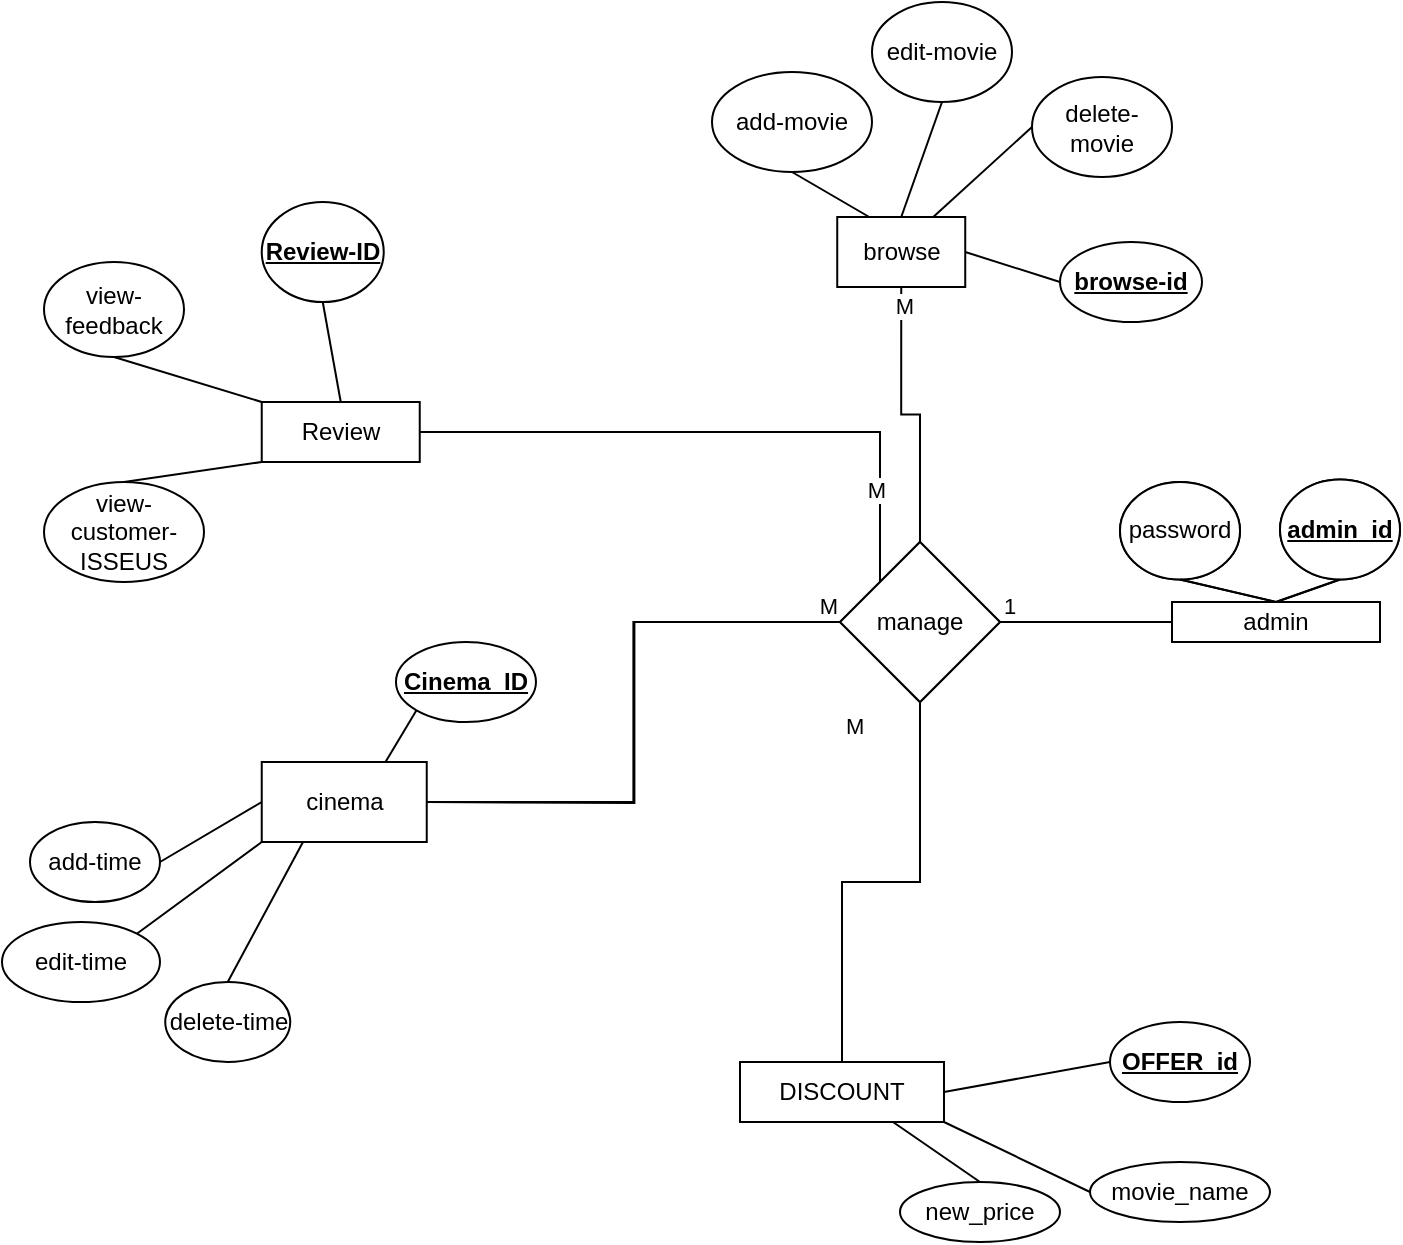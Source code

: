 <mxfile version="20.8.10" type="device"><diagram name="Page-1" id="QX6Opez2TbtN_N-JV9cT"><mxGraphModel dx="1229" dy="637" grid="1" gridSize="10" guides="1" tooltips="1" connect="1" arrows="1" fold="1" page="1" pageScale="1" pageWidth="850" pageHeight="1100" math="0" shadow="0"><root><mxCell id="0"/><mxCell id="1" parent="0"/><mxCell id="FtsnMASE6-oWED1X5m2I-10" value="cinema" style="rounded=0;whiteSpace=wrap;html=1;" vertex="1" parent="1"><mxGeometry x="179.87" y="460" width="82.5" height="40" as="geometry"/></mxCell><mxCell id="FtsnMASE6-oWED1X5m2I-11" value="delete-time" style="ellipse;whiteSpace=wrap;html=1;" vertex="1" parent="1"><mxGeometry x="131.62" y="570" width="62.5" height="40" as="geometry"/></mxCell><mxCell id="FtsnMASE6-oWED1X5m2I-12" value="&lt;u&gt;&lt;b&gt;Cinema_ID&lt;/b&gt;&lt;/u&gt;" style="ellipse;whiteSpace=wrap;html=1;" vertex="1" parent="1"><mxGeometry x="246.99" y="400" width="70" height="40" as="geometry"/></mxCell><mxCell id="FtsnMASE6-oWED1X5m2I-13" value="" style="endArrow=none;html=1;rounded=0;entryX=0;entryY=1;entryDx=0;entryDy=0;exitX=0.75;exitY=0;exitDx=0;exitDy=0;" edge="1" parent="1" source="FtsnMASE6-oWED1X5m2I-10" target="FtsnMASE6-oWED1X5m2I-12"><mxGeometry width="50" height="50" relative="1" as="geometry"><mxPoint x="203.25" y="490" as="sourcePoint"/><mxPoint x="289.66" y="415.84" as="targetPoint"/></mxGeometry></mxCell><mxCell id="FtsnMASE6-oWED1X5m2I-14" value="add-time" style="ellipse;whiteSpace=wrap;html=1;" vertex="1" parent="1"><mxGeometry x="64" y="490" width="65" height="40" as="geometry"/></mxCell><mxCell id="FtsnMASE6-oWED1X5m2I-16" value="" style="endArrow=none;html=1;rounded=0;entryX=0.5;entryY=0;entryDx=0;entryDy=0;exitX=0.25;exitY=1;exitDx=0;exitDy=0;" edge="1" parent="1" source="FtsnMASE6-oWED1X5m2I-10" target="FtsnMASE6-oWED1X5m2I-11"><mxGeometry width="50" height="50" relative="1" as="geometry"><mxPoint x="183.25" y="540" as="sourcePoint"/><mxPoint x="233.25" y="490" as="targetPoint"/></mxGeometry></mxCell><mxCell id="FtsnMASE6-oWED1X5m2I-20" value="" style="endArrow=none;html=1;rounded=0;entryX=0;entryY=0.5;entryDx=0;entryDy=0;exitX=1;exitY=0.5;exitDx=0;exitDy=0;" edge="1" parent="1" source="FtsnMASE6-oWED1X5m2I-14" target="FtsnMASE6-oWED1X5m2I-10"><mxGeometry width="50" height="50" relative="1" as="geometry"><mxPoint x="162" y="430" as="sourcePoint"/><mxPoint x="187" y="470" as="targetPoint"/></mxGeometry></mxCell><mxCell id="FtsnMASE6-oWED1X5m2I-35" value="browse" style="rounded=0;whiteSpace=wrap;html=1;" vertex="1" parent="1"><mxGeometry x="467.62" y="187.5" width="64" height="35" as="geometry"/></mxCell><mxCell id="FtsnMASE6-oWED1X5m2I-36" value="edit-time" style="ellipse;whiteSpace=wrap;html=1;" vertex="1" parent="1"><mxGeometry x="50" y="540" width="79" height="40" as="geometry"/></mxCell><mxCell id="FtsnMASE6-oWED1X5m2I-37" value="" style="endArrow=none;html=1;rounded=0;entryX=1;entryY=0;entryDx=0;entryDy=0;exitX=0;exitY=1;exitDx=0;exitDy=0;" edge="1" parent="1" source="FtsnMASE6-oWED1X5m2I-10" target="FtsnMASE6-oWED1X5m2I-36"><mxGeometry width="50" height="50" relative="1" as="geometry"><mxPoint x="273.24" y="490" as="sourcePoint"/><mxPoint x="286.62" y="520" as="targetPoint"/></mxGeometry></mxCell><mxCell id="FtsnMASE6-oWED1X5m2I-39" value="edit-movie" style="ellipse;whiteSpace=wrap;html=1;" vertex="1" parent="1"><mxGeometry x="485" y="80" width="70" height="50" as="geometry"/></mxCell><mxCell id="FtsnMASE6-oWED1X5m2I-40" value="" style="endArrow=none;html=1;rounded=0;entryX=0.5;entryY=1;entryDx=0;entryDy=0;exitX=0.5;exitY=0;exitDx=0;exitDy=0;" edge="1" parent="1" source="FtsnMASE6-oWED1X5m2I-35" target="FtsnMASE6-oWED1X5m2I-39"><mxGeometry width="50" height="50" relative="1" as="geometry"><mxPoint x="485" y="290" as="sourcePoint"/><mxPoint x="535" y="240" as="targetPoint"/></mxGeometry></mxCell><mxCell id="FtsnMASE6-oWED1X5m2I-41" value="delete-movie" style="ellipse;whiteSpace=wrap;html=1;" vertex="1" parent="1"><mxGeometry x="565" y="117.5" width="70" height="50" as="geometry"/></mxCell><mxCell id="FtsnMASE6-oWED1X5m2I-42" value="add-movie" style="ellipse;whiteSpace=wrap;html=1;" vertex="1" parent="1"><mxGeometry x="405" y="115" width="80" height="50" as="geometry"/></mxCell><mxCell id="FtsnMASE6-oWED1X5m2I-43" value="" style="endArrow=none;html=1;rounded=0;entryX=0;entryY=0.5;entryDx=0;entryDy=0;exitX=0.75;exitY=0;exitDx=0;exitDy=0;" edge="1" parent="1" source="FtsnMASE6-oWED1X5m2I-35" target="FtsnMASE6-oWED1X5m2I-41"><mxGeometry width="50" height="50" relative="1" as="geometry"><mxPoint x="541.62" y="232.5" as="sourcePoint"/><mxPoint x="565.35" y="252.252" as="targetPoint"/></mxGeometry></mxCell><mxCell id="FtsnMASE6-oWED1X5m2I-44" value="" style="endArrow=none;html=1;rounded=0;entryX=0.5;entryY=1;entryDx=0;entryDy=0;exitX=0.25;exitY=0;exitDx=0;exitDy=0;" edge="1" parent="1" source="FtsnMASE6-oWED1X5m2I-35" target="FtsnMASE6-oWED1X5m2I-42"><mxGeometry width="50" height="50" relative="1" as="geometry"><mxPoint x="551.62" y="242.5" as="sourcePoint"/><mxPoint x="575.35" y="262.252" as="targetPoint"/></mxGeometry></mxCell><mxCell id="FtsnMASE6-oWED1X5m2I-60" value="admin" style="rounded=0;whiteSpace=wrap;html=1;" vertex="1" parent="1"><mxGeometry x="635" y="380" width="104" height="20" as="geometry"/></mxCell><mxCell id="FtsnMASE6-oWED1X5m2I-61" value="password" style="ellipse;whiteSpace=wrap;html=1;" vertex="1" parent="1"><mxGeometry x="609" y="320" width="60" height="48.75" as="geometry"/></mxCell><mxCell id="FtsnMASE6-oWED1X5m2I-62" value="&lt;u&gt;admin_id&lt;/u&gt;" style="ellipse;whiteSpace=wrap;html=1;" vertex="1" parent="1"><mxGeometry x="689" y="318.75" width="60" height="50" as="geometry"/></mxCell><mxCell id="FtsnMASE6-oWED1X5m2I-63" value="" style="endArrow=none;html=1;rounded=0;entryX=0.5;entryY=1;entryDx=0;entryDy=0;exitX=0.5;exitY=0;exitDx=0;exitDy=0;" edge="1" parent="1" source="FtsnMASE6-oWED1X5m2I-60" target="FtsnMASE6-oWED1X5m2I-61"><mxGeometry width="50" height="50" relative="1" as="geometry"><mxPoint x="449" y="380" as="sourcePoint"/><mxPoint x="499" y="330" as="targetPoint"/></mxGeometry></mxCell><mxCell id="FtsnMASE6-oWED1X5m2I-64" value="" style="endArrow=none;html=1;rounded=0;entryX=0.5;entryY=1;entryDx=0;entryDy=0;exitX=0.5;exitY=0;exitDx=0;exitDy=0;" edge="1" parent="1" source="FtsnMASE6-oWED1X5m2I-60" target="FtsnMASE6-oWED1X5m2I-62"><mxGeometry width="50" height="50" relative="1" as="geometry"><mxPoint x="561" y="280" as="sourcePoint"/><mxPoint x="519" y="250" as="targetPoint"/></mxGeometry></mxCell><mxCell id="FtsnMASE6-oWED1X5m2I-65" style="edgeStyle=orthogonalEdgeStyle;rounded=0;orthogonalLoop=1;jettySize=auto;html=1;exitX=0.5;exitY=1;exitDx=0;exitDy=0;" edge="1" parent="1" source="FtsnMASE6-oWED1X5m2I-60" target="FtsnMASE6-oWED1X5m2I-60"><mxGeometry relative="1" as="geometry"/></mxCell><mxCell id="FtsnMASE6-oWED1X5m2I-66" value="manage" style="rhombus;whiteSpace=wrap;html=1;" vertex="1" parent="1"><mxGeometry x="469" y="350" width="80" height="80" as="geometry"/></mxCell><mxCell id="FtsnMASE6-oWED1X5m2I-67" value="" style="endArrow=none;html=1;edgeStyle=orthogonalEdgeStyle;rounded=0;entryX=0;entryY=0.5;entryDx=0;entryDy=0;exitX=1;exitY=0.5;exitDx=0;exitDy=0;" edge="1" parent="1" source="FtsnMASE6-oWED1X5m2I-66" target="FtsnMASE6-oWED1X5m2I-60"><mxGeometry relative="1" as="geometry"><mxPoint x="499" y="380" as="sourcePoint"/><mxPoint x="659" y="380" as="targetPoint"/></mxGeometry></mxCell><mxCell id="FtsnMASE6-oWED1X5m2I-68" value="1" style="edgeLabel;resizable=0;html=1;align=left;verticalAlign=bottom;" connectable="0" vertex="1" parent="FtsnMASE6-oWED1X5m2I-67"><mxGeometry x="-1" relative="1" as="geometry"/></mxCell><mxCell id="FtsnMASE6-oWED1X5m2I-69" value="" style="endArrow=none;html=1;edgeStyle=orthogonalEdgeStyle;rounded=0;entryX=0;entryY=0.5;entryDx=0;entryDy=0;exitX=1;exitY=0.5;exitDx=0;exitDy=0;" edge="1" parent="1" source="FtsnMASE6-oWED1X5m2I-10" target="FtsnMASE6-oWED1X5m2I-66"><mxGeometry relative="1" as="geometry"><mxPoint x="319" y="480" as="sourcePoint"/><mxPoint x="479" y="480" as="targetPoint"/></mxGeometry></mxCell><mxCell id="FtsnMASE6-oWED1X5m2I-70" value="1" style="edgeLabel;resizable=0;html=1;align=right;verticalAlign=bottom;" connectable="0" vertex="1" parent="FtsnMASE6-oWED1X5m2I-69"><mxGeometry x="1" relative="1" as="geometry"/></mxCell><mxCell id="FtsnMASE6-oWED1X5m2I-76" value="admin" style="rounded=0;whiteSpace=wrap;html=1;" vertex="1" parent="1"><mxGeometry x="635" y="380" width="104" height="20" as="geometry"/></mxCell><mxCell id="FtsnMASE6-oWED1X5m2I-77" value="password" style="ellipse;whiteSpace=wrap;html=1;" vertex="1" parent="1"><mxGeometry x="609" y="320" width="60" height="48.75" as="geometry"/></mxCell><mxCell id="FtsnMASE6-oWED1X5m2I-78" value="&lt;u&gt;&lt;b&gt;admin_id&lt;/b&gt;&lt;/u&gt;" style="ellipse;whiteSpace=wrap;html=1;" vertex="1" parent="1"><mxGeometry x="689" y="318.75" width="60" height="50" as="geometry"/></mxCell><mxCell id="FtsnMASE6-oWED1X5m2I-79" value="" style="endArrow=none;html=1;rounded=0;entryX=0.5;entryY=1;entryDx=0;entryDy=0;exitX=0.5;exitY=0;exitDx=0;exitDy=0;" edge="1" parent="1" source="FtsnMASE6-oWED1X5m2I-76" target="FtsnMASE6-oWED1X5m2I-77"><mxGeometry width="50" height="50" relative="1" as="geometry"><mxPoint x="449" y="380" as="sourcePoint"/><mxPoint x="499" y="330" as="targetPoint"/></mxGeometry></mxCell><mxCell id="FtsnMASE6-oWED1X5m2I-80" value="" style="endArrow=none;html=1;rounded=0;entryX=0.5;entryY=1;entryDx=0;entryDy=0;exitX=0.5;exitY=0;exitDx=0;exitDy=0;" edge="1" parent="1" source="FtsnMASE6-oWED1X5m2I-76" target="FtsnMASE6-oWED1X5m2I-78"><mxGeometry width="50" height="50" relative="1" as="geometry"><mxPoint x="561" y="280" as="sourcePoint"/><mxPoint x="519" y="250" as="targetPoint"/></mxGeometry></mxCell><mxCell id="FtsnMASE6-oWED1X5m2I-81" style="edgeStyle=orthogonalEdgeStyle;rounded=0;orthogonalLoop=1;jettySize=auto;html=1;exitX=0.5;exitY=1;exitDx=0;exitDy=0;" edge="1" parent="1" source="FtsnMASE6-oWED1X5m2I-76" target="FtsnMASE6-oWED1X5m2I-76"><mxGeometry relative="1" as="geometry"/></mxCell><mxCell id="FtsnMASE6-oWED1X5m2I-82" value="manage" style="rhombus;whiteSpace=wrap;html=1;" vertex="1" parent="1"><mxGeometry x="469" y="350" width="80" height="80" as="geometry"/></mxCell><mxCell id="FtsnMASE6-oWED1X5m2I-83" value="" style="endArrow=none;html=1;edgeStyle=orthogonalEdgeStyle;rounded=0;entryX=0;entryY=0.5;entryDx=0;entryDy=0;exitX=1;exitY=0.5;exitDx=0;exitDy=0;" edge="1" parent="1" source="FtsnMASE6-oWED1X5m2I-82" target="FtsnMASE6-oWED1X5m2I-76"><mxGeometry relative="1" as="geometry"><mxPoint x="499" y="380" as="sourcePoint"/><mxPoint x="659" y="380" as="targetPoint"/></mxGeometry></mxCell><mxCell id="FtsnMASE6-oWED1X5m2I-84" value="1" style="edgeLabel;resizable=0;html=1;align=left;verticalAlign=bottom;" connectable="0" vertex="1" parent="FtsnMASE6-oWED1X5m2I-83"><mxGeometry x="-1" relative="1" as="geometry"/></mxCell><mxCell id="FtsnMASE6-oWED1X5m2I-85" value="" style="endArrow=none;html=1;edgeStyle=orthogonalEdgeStyle;rounded=0;entryX=0;entryY=0.5;entryDx=0;entryDy=0;exitX=1;exitY=0.5;exitDx=0;exitDy=0;" edge="1" parent="1" target="FtsnMASE6-oWED1X5m2I-82"><mxGeometry relative="1" as="geometry"><mxPoint x="262.37" y="480" as="sourcePoint"/><mxPoint x="479" y="480" as="targetPoint"/></mxGeometry></mxCell><mxCell id="FtsnMASE6-oWED1X5m2I-86" value="M" style="edgeLabel;resizable=0;html=1;align=right;verticalAlign=bottom;" connectable="0" vertex="1" parent="FtsnMASE6-oWED1X5m2I-85"><mxGeometry x="1" relative="1" as="geometry"/></mxCell><mxCell id="FtsnMASE6-oWED1X5m2I-87" value="" style="endArrow=none;html=1;edgeStyle=orthogonalEdgeStyle;rounded=0;entryX=0.5;entryY=0;entryDx=0;entryDy=0;exitX=0.5;exitY=1;exitDx=0;exitDy=0;" edge="1" parent="1" source="FtsnMASE6-oWED1X5m2I-35" target="FtsnMASE6-oWED1X5m2I-82"><mxGeometry relative="1" as="geometry"><mxPoint x="501" y="180" as="sourcePoint"/><mxPoint x="549" y="130" as="targetPoint"/></mxGeometry></mxCell><mxCell id="FtsnMASE6-oWED1X5m2I-148" value="M" style="edgeLabel;html=1;align=center;verticalAlign=middle;resizable=0;points=[];" vertex="1" connectable="0" parent="FtsnMASE6-oWED1X5m2I-87"><mxGeometry x="-0.867" y="1" relative="1" as="geometry"><mxPoint as="offset"/></mxGeometry></mxCell><mxCell id="FtsnMASE6-oWED1X5m2I-89" value="DISCOUNT" style="rounded=0;whiteSpace=wrap;html=1;" vertex="1" parent="1"><mxGeometry x="419" y="610" width="102" height="30" as="geometry"/></mxCell><mxCell id="FtsnMASE6-oWED1X5m2I-90" value="" style="endArrow=none;html=1;edgeStyle=orthogonalEdgeStyle;rounded=0;entryX=0.5;entryY=1;entryDx=0;entryDy=0;exitX=0.5;exitY=0;exitDx=0;exitDy=0;" edge="1" parent="1" source="FtsnMASE6-oWED1X5m2I-89" target="FtsnMASE6-oWED1X5m2I-82"><mxGeometry relative="1" as="geometry"><mxPoint x="419" y="520" as="sourcePoint"/><mxPoint x="579" y="520" as="targetPoint"/></mxGeometry></mxCell><mxCell id="FtsnMASE6-oWED1X5m2I-91" value="M" style="edgeLabel;resizable=0;html=1;align=left;verticalAlign=bottom;" connectable="0" vertex="1" parent="FtsnMASE6-oWED1X5m2I-90"><mxGeometry x="-1" relative="1" as="geometry"><mxPoint y="-160" as="offset"/></mxGeometry></mxCell><mxCell id="FtsnMASE6-oWED1X5m2I-92" value="movie_name" style="ellipse;whiteSpace=wrap;html=1;" vertex="1" parent="1"><mxGeometry x="594" y="660" width="90" height="30" as="geometry"/></mxCell><mxCell id="FtsnMASE6-oWED1X5m2I-93" value="&lt;u&gt;&lt;b&gt;OFFER_id&lt;/b&gt;&lt;/u&gt;" style="ellipse;whiteSpace=wrap;html=1;" vertex="1" parent="1"><mxGeometry x="604" y="590" width="70" height="40" as="geometry"/></mxCell><mxCell id="FtsnMASE6-oWED1X5m2I-94" value="new_price" style="ellipse;whiteSpace=wrap;html=1;" vertex="1" parent="1"><mxGeometry x="499" y="670" width="80" height="30" as="geometry"/></mxCell><mxCell id="FtsnMASE6-oWED1X5m2I-95" value="" style="endArrow=none;html=1;rounded=0;exitX=1;exitY=0.5;exitDx=0;exitDy=0;entryX=0;entryY=0.5;entryDx=0;entryDy=0;" edge="1" parent="1" source="FtsnMASE6-oWED1X5m2I-89" target="FtsnMASE6-oWED1X5m2I-93"><mxGeometry width="50" height="50" relative="1" as="geometry"><mxPoint x="599" y="590" as="sourcePoint"/><mxPoint x="649" y="540" as="targetPoint"/></mxGeometry></mxCell><mxCell id="FtsnMASE6-oWED1X5m2I-96" value="" style="endArrow=none;html=1;rounded=0;entryX=0.75;entryY=1;entryDx=0;entryDy=0;exitX=0.5;exitY=0;exitDx=0;exitDy=0;" edge="1" parent="1" source="FtsnMASE6-oWED1X5m2I-94" target="FtsnMASE6-oWED1X5m2I-89"><mxGeometry width="50" height="50" relative="1" as="geometry"><mxPoint x="439" y="740" as="sourcePoint"/><mxPoint x="489" y="690" as="targetPoint"/></mxGeometry></mxCell><mxCell id="FtsnMASE6-oWED1X5m2I-97" value="" style="endArrow=none;html=1;rounded=0;entryX=1;entryY=1;entryDx=0;entryDy=0;exitX=0;exitY=0.5;exitDx=0;exitDy=0;" edge="1" parent="1" source="FtsnMASE6-oWED1X5m2I-92" target="FtsnMASE6-oWED1X5m2I-89"><mxGeometry width="50" height="50" relative="1" as="geometry"><mxPoint x="629" y="770" as="sourcePoint"/><mxPoint x="679" y="720" as="targetPoint"/></mxGeometry></mxCell><mxCell id="FtsnMASE6-oWED1X5m2I-138" value="" style="endArrow=none;html=1;edgeStyle=orthogonalEdgeStyle;rounded=0;entryX=0;entryY=0;entryDx=0;entryDy=0;exitX=1;exitY=0.5;exitDx=0;exitDy=0;" edge="1" parent="1" source="FtsnMASE6-oWED1X5m2I-141" target="FtsnMASE6-oWED1X5m2I-82"><mxGeometry relative="1" as="geometry"><mxPoint x="271" y="290" as="sourcePoint"/><mxPoint x="431" y="290" as="targetPoint"/></mxGeometry></mxCell><mxCell id="FtsnMASE6-oWED1X5m2I-149" value="M" style="edgeLabel;html=1;align=center;verticalAlign=middle;resizable=0;points=[];" vertex="1" connectable="0" parent="FtsnMASE6-oWED1X5m2I-138"><mxGeometry x="0.698" y="-2" relative="1" as="geometry"><mxPoint as="offset"/></mxGeometry></mxCell><mxCell id="FtsnMASE6-oWED1X5m2I-141" value="Review" style="rounded=0;whiteSpace=wrap;html=1;" vertex="1" parent="1"><mxGeometry x="179.87" y="280" width="79" height="30" as="geometry"/></mxCell><mxCell id="FtsnMASE6-oWED1X5m2I-142" value="view-feedback" style="ellipse;whiteSpace=wrap;html=1;" vertex="1" parent="1"><mxGeometry x="71" y="210" width="70" height="47.5" as="geometry"/></mxCell><mxCell id="FtsnMASE6-oWED1X5m2I-143" value="view-customer-ISSEUS" style="ellipse;whiteSpace=wrap;html=1;" vertex="1" parent="1"><mxGeometry x="71" y="320" width="80" height="50" as="geometry"/></mxCell><mxCell id="FtsnMASE6-oWED1X5m2I-144" value="" style="endArrow=none;html=1;rounded=0;entryX=0;entryY=1;entryDx=0;entryDy=0;exitX=0.5;exitY=0;exitDx=0;exitDy=0;" edge="1" parent="1" source="FtsnMASE6-oWED1X5m2I-143" target="FtsnMASE6-oWED1X5m2I-141"><mxGeometry width="50" height="50" relative="1" as="geometry"><mxPoint x="101" y="350" as="sourcePoint"/><mxPoint x="151" y="300" as="targetPoint"/></mxGeometry></mxCell><mxCell id="FtsnMASE6-oWED1X5m2I-145" value="" style="endArrow=none;html=1;rounded=0;entryX=0;entryY=0;entryDx=0;entryDy=0;exitX=0.5;exitY=1;exitDx=0;exitDy=0;" edge="1" parent="1" source="FtsnMASE6-oWED1X5m2I-142" target="FtsnMASE6-oWED1X5m2I-141"><mxGeometry width="50" height="50" relative="1" as="geometry"><mxPoint x="111" y="300" as="sourcePoint"/><mxPoint x="161" y="250" as="targetPoint"/></mxGeometry></mxCell><mxCell id="FtsnMASE6-oWED1X5m2I-146" value="&lt;b&gt;&lt;u&gt;Review-ID&lt;/u&gt;&lt;/b&gt;" style="ellipse;whiteSpace=wrap;html=1;" vertex="1" parent="1"><mxGeometry x="179.87" y="180" width="61" height="50" as="geometry"/></mxCell><mxCell id="FtsnMASE6-oWED1X5m2I-147" value="" style="endArrow=none;html=1;rounded=0;entryX=0.5;entryY=1;entryDx=0;entryDy=0;exitX=0.5;exitY=0;exitDx=0;exitDy=0;" edge="1" parent="1" source="FtsnMASE6-oWED1X5m2I-141" target="FtsnMASE6-oWED1X5m2I-146"><mxGeometry width="50" height="50" relative="1" as="geometry"><mxPoint x="211" y="290" as="sourcePoint"/><mxPoint x="261" y="240" as="targetPoint"/></mxGeometry></mxCell><mxCell id="FtsnMASE6-oWED1X5m2I-150" value="&lt;b&gt;&lt;u&gt;browse-id&lt;/u&gt;&lt;/b&gt;" style="ellipse;whiteSpace=wrap;html=1;" vertex="1" parent="1"><mxGeometry x="579" y="200" width="71" height="40" as="geometry"/></mxCell><mxCell id="FtsnMASE6-oWED1X5m2I-151" value="" style="endArrow=none;html=1;rounded=0;entryX=0;entryY=0.5;entryDx=0;entryDy=0;exitX=1;exitY=0.5;exitDx=0;exitDy=0;" edge="1" parent="1" source="FtsnMASE6-oWED1X5m2I-35" target="FtsnMASE6-oWED1X5m2I-150"><mxGeometry width="50" height="50" relative="1" as="geometry"><mxPoint x="515.62" y="187.5" as="sourcePoint"/><mxPoint x="565" y="142.5" as="targetPoint"/></mxGeometry></mxCell></root></mxGraphModel></diagram></mxfile>
